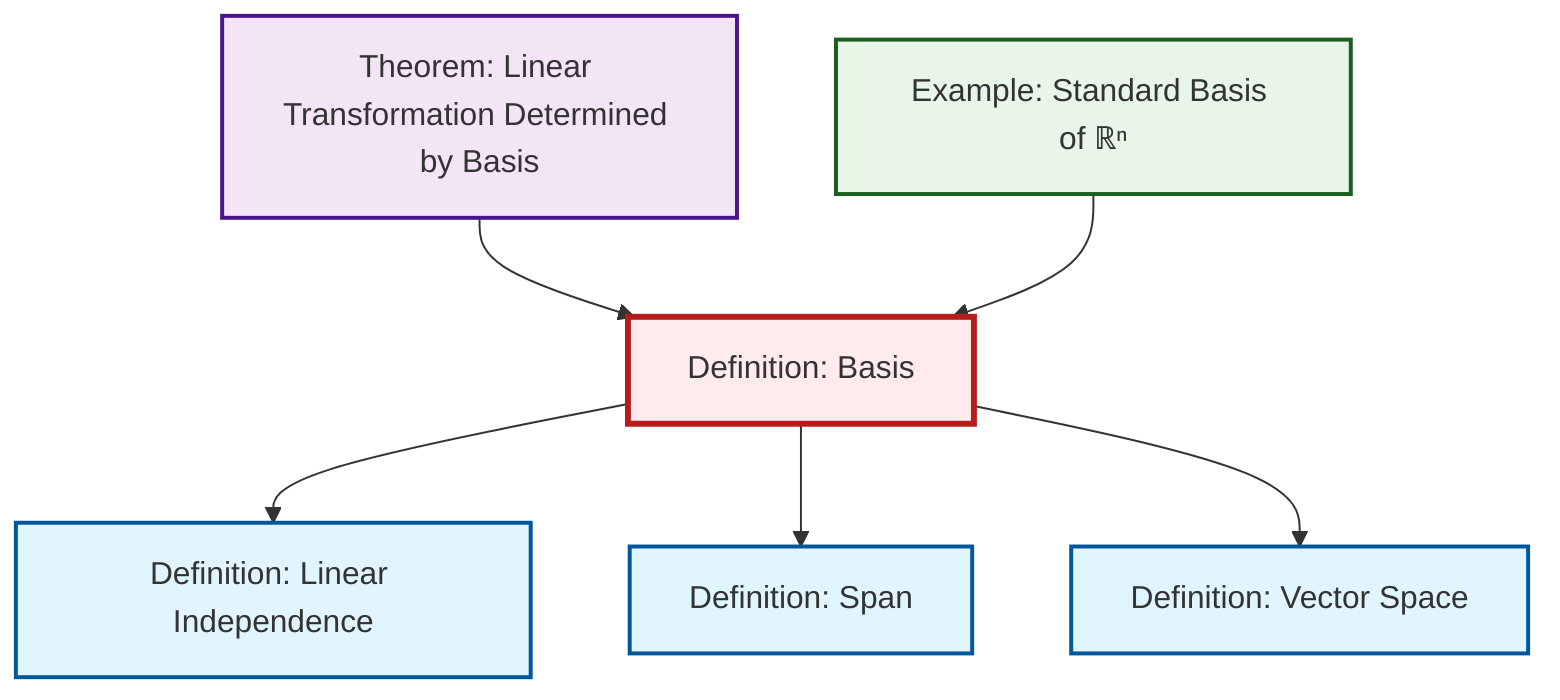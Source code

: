 graph TD
    classDef definition fill:#e1f5fe,stroke:#01579b,stroke-width:2px
    classDef theorem fill:#f3e5f5,stroke:#4a148c,stroke-width:2px
    classDef axiom fill:#fff3e0,stroke:#e65100,stroke-width:2px
    classDef example fill:#e8f5e9,stroke:#1b5e20,stroke-width:2px
    classDef current fill:#ffebee,stroke:#b71c1c,stroke-width:3px
    def-span["Definition: Span"]:::definition
    def-linear-independence["Definition: Linear Independence"]:::definition
    ex-standard-basis-rn["Example: Standard Basis of ℝⁿ"]:::example
    def-basis["Definition: Basis"]:::definition
    def-vector-space["Definition: Vector Space"]:::definition
    thm-linear-transformation-basis["Theorem: Linear Transformation Determined by Basis"]:::theorem
    def-basis --> def-linear-independence
    thm-linear-transformation-basis --> def-basis
    def-basis --> def-span
    def-basis --> def-vector-space
    ex-standard-basis-rn --> def-basis
    class def-basis current